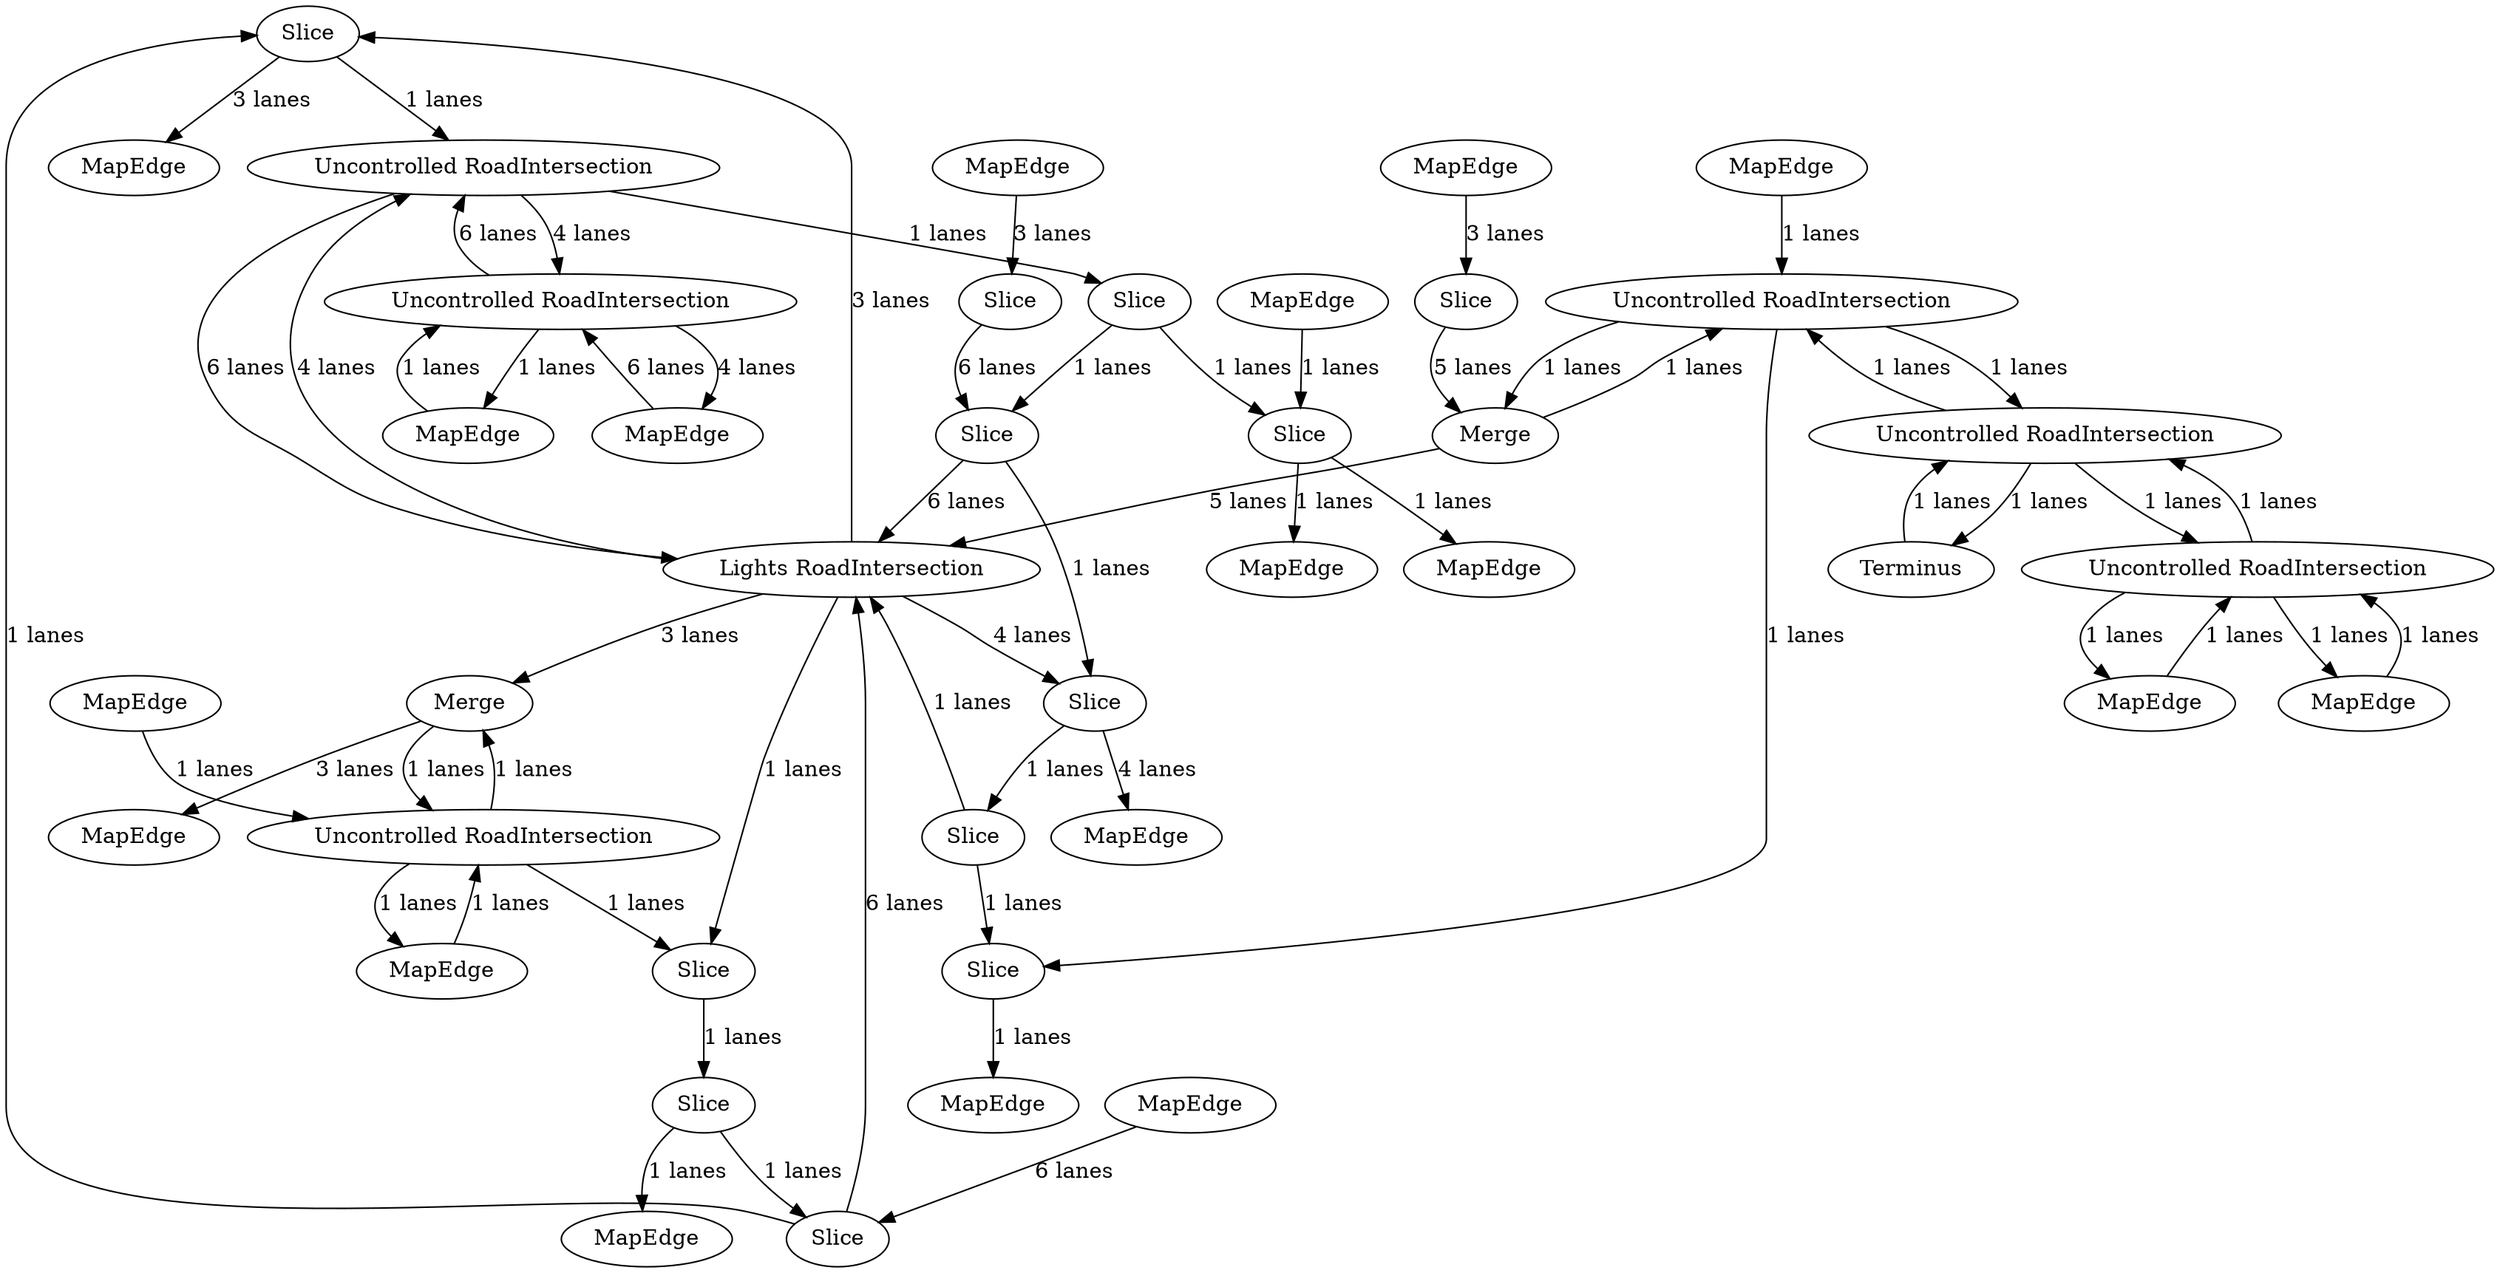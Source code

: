 digraph {
    0 [ label = "MapEdge" ]
    1 [ label = "MapEdge" ]
    2 [ label = "MapEdge" ]
    3 [ label = "MapEdge" ]
    4 [ label = "Slice" ]
    5 [ label = "Slice" ]
    6 [ label = "MapEdge" ]
    7 [ label = "MapEdge" ]
    8 [ label = "MapEdge" ]
    9 [ label = "MapEdge" ]
    10 [ label = "MapEdge" ]
    11 [ label = "Slice" ]
    12 [ label = "Lights RoadIntersection" ]
    13 [ label = "Slice" ]
    14 [ label = "Slice" ]
    15 [ label = "Uncontrolled RoadIntersection" ]
    16 [ label = "Slice" ]
    17 [ label = "Slice" ]
    18 [ label = "Slice" ]
    19 [ label = "Merge" ]
    20 [ label = "Uncontrolled RoadIntersection" ]
    21 [ label = "MapEdge" ]
    22 [ label = "MapEdge" ]
    23 [ label = "Uncontrolled RoadIntersection" ]
    24 [ label = "Terminus" ]
    25 [ label = "Uncontrolled RoadIntersection" ]
    26 [ label = "MapEdge" ]
    27 [ label = "Uncontrolled RoadIntersection" ]
    28 [ label = "MapEdge" ]
    29 [ label = "MapEdge" ]
    30 [ label = "Uncontrolled RoadIntersection" ]
    31 [ label = "Merge" ]
    32 [ label = "MapEdge" ]
    33 [ label = "MapEdge" ]
    34 [ label = "MapEdge" ]
    35 [ label = "Slice" ]
    36 [ label = "Slice" ]
    37 [ label = "Slice" ]
    38 [ label = "Slice" ]
    39 [ label = "MapEdge" ]
    12 -> 16 [ label = "3 lanes" ]
    16 -> 0 [ label = "3 lanes" ]
    12 -> 13 [ label = "4 lanes" ]
    13 -> 1 [ label = "4 lanes" ]
    2 -> 17 [ label = "6 lanes" ]
    17 -> 12 [ label = "6 lanes" ]
    3 -> 4 [ label = "3 lanes" ]
    4 -> 14 [ label = "6 lanes" ]
    14 -> 12 [ label = "6 lanes" ]
    5 -> 19 [ label = "5 lanes" ]
    19 -> 12 [ label = "5 lanes" ]
    12 -> 15 [ label = "4 lanes" ]
    15 -> 12 [ label = "6 lanes" ]
    15 -> 23 [ label = "4 lanes" ]
    23 -> 15 [ label = "6 lanes" ]
    23 -> 6 [ label = "4 lanes" ]
    6 -> 23 [ label = "6 lanes" ]
    12 -> 31 [ label = "3 lanes" ]
    31 -> 7 [ label = "3 lanes" ]
    8 -> 5 [ label = "3 lanes" ]
    37 -> 9 [ label = "1 lanes" ]
    20 -> 37 [ label = "1 lanes" ]
    10 -> 20 [ label = "1 lanes" ]
    12 -> 11 [ label = "1 lanes" ]
    38 -> 12 [ label = "1 lanes" ]
    13 -> 38 [ label = "1 lanes" ]
    14 -> 13 [ label = "1 lanes" ]
    36 -> 14 [ label = "1 lanes" ]
    15 -> 36 [ label = "1 lanes" ]
    16 -> 15 [ label = "1 lanes" ]
    17 -> 16 [ label = "1 lanes" ]
    18 -> 17 [ label = "1 lanes" ]
    19 -> 20 [ label = "1 lanes" ]
    20 -> 19 [ label = "1 lanes" ]
    20 -> 25 [ label = "1 lanes" ]
    25 -> 20 [ label = "1 lanes" ]
    25 -> 27 [ label = "1 lanes" ]
    27 -> 25 [ label = "1 lanes" ]
    27 -> 21 [ label = "1 lanes" ]
    21 -> 27 [ label = "1 lanes" ]
    22 -> 23 [ label = "1 lanes" ]
    23 -> 22 [ label = "1 lanes" ]
    24 -> 25 [ label = "1 lanes" ]
    25 -> 24 [ label = "1 lanes" ]
    26 -> 27 [ label = "1 lanes" ]
    27 -> 26 [ label = "1 lanes" ]
    11 -> 18 [ label = "1 lanes" ]
    30 -> 11 [ label = "1 lanes" ]
    28 -> 30 [ label = "1 lanes" ]
    29 -> 30 [ label = "1 lanes" ]
    30 -> 29 [ label = "1 lanes" ]
    30 -> 31 [ label = "1 lanes" ]
    31 -> 30 [ label = "1 lanes" ]
    35 -> 32 [ label = "1 lanes" ]
    33 -> 35 [ label = "1 lanes" ]
    35 -> 34 [ label = "1 lanes" ]
    36 -> 35 [ label = "1 lanes" ]
    38 -> 37 [ label = "1 lanes" ]
    18 -> 39 [ label = "1 lanes" ]
}
